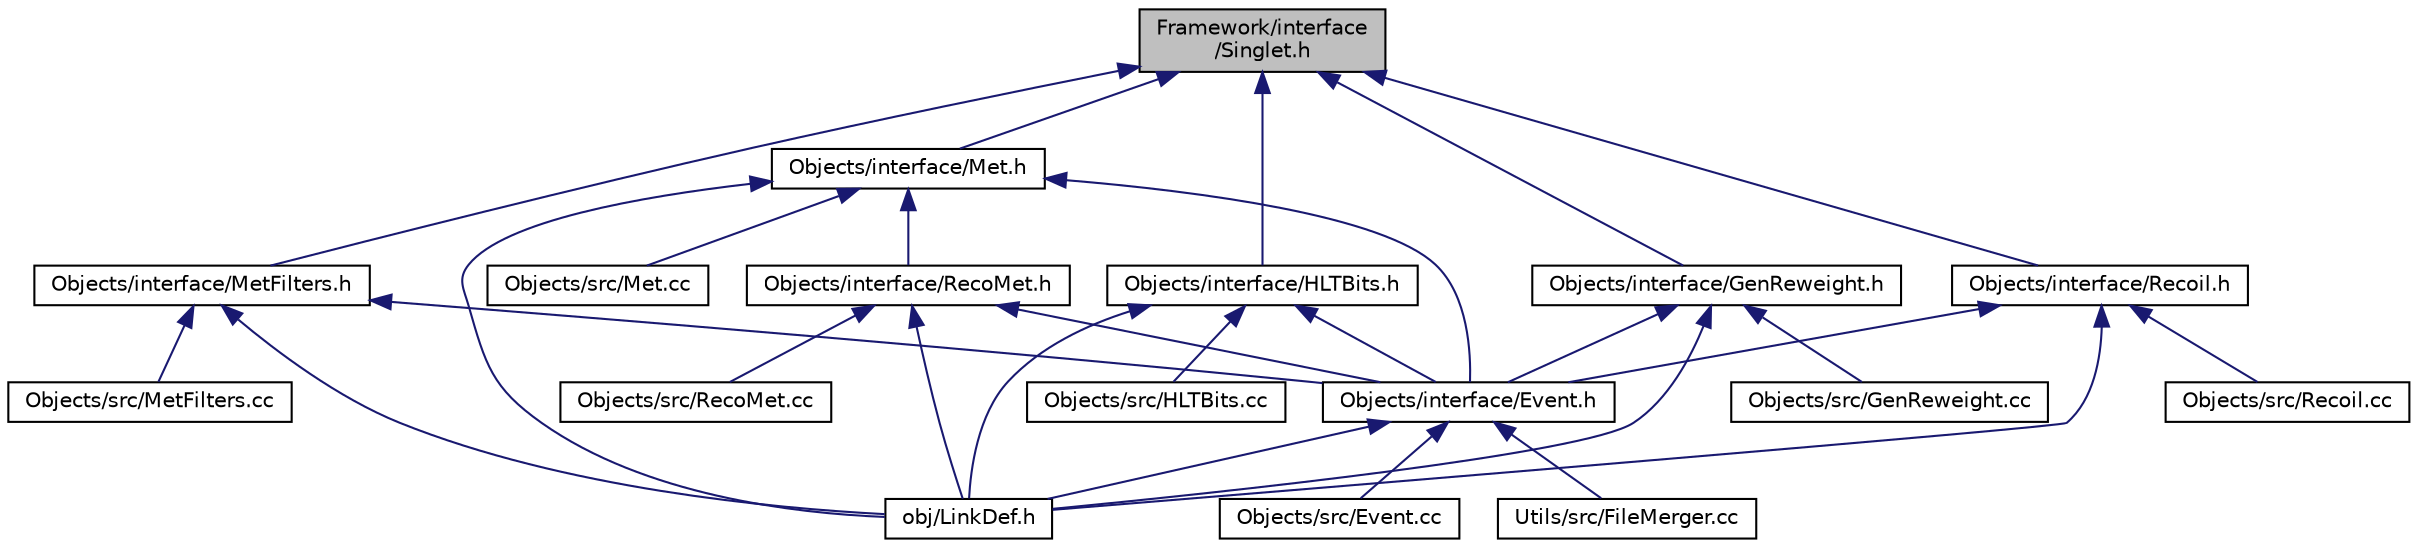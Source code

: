 digraph "Framework/interface/Singlet.h"
{
 // INTERACTIVE_SVG=YES
  edge [fontname="Helvetica",fontsize="10",labelfontname="Helvetica",labelfontsize="10"];
  node [fontname="Helvetica",fontsize="10",shape=record];
  Node1 [label="Framework/interface\l/Singlet.h",height=0.2,width=0.4,color="black", fillcolor="grey75", style="filled" fontcolor="black"];
  Node1 -> Node2 [dir="back",color="midnightblue",fontsize="10",style="solid"];
  Node2 [label="Objects/interface/Met.h",height=0.2,width=0.4,color="black", fillcolor="white", style="filled",URL="$Met_8h.html"];
  Node2 -> Node3 [dir="back",color="midnightblue",fontsize="10",style="solid"];
  Node3 [label="obj/LinkDef.h",height=0.2,width=0.4,color="black", fillcolor="white", style="filled",URL="$LinkDef_8h.html"];
  Node2 -> Node4 [dir="back",color="midnightblue",fontsize="10",style="solid"];
  Node4 [label="Objects/interface/RecoMet.h",height=0.2,width=0.4,color="black", fillcolor="white", style="filled",URL="$RecoMet_8h.html"];
  Node4 -> Node3 [dir="back",color="midnightblue",fontsize="10",style="solid"];
  Node4 -> Node5 [dir="back",color="midnightblue",fontsize="10",style="solid"];
  Node5 [label="Objects/interface/Event.h",height=0.2,width=0.4,color="black", fillcolor="white", style="filled",URL="$Event_8h.html"];
  Node5 -> Node3 [dir="back",color="midnightblue",fontsize="10",style="solid"];
  Node5 -> Node6 [dir="back",color="midnightblue",fontsize="10",style="solid"];
  Node6 [label="Objects/src/Event.cc",height=0.2,width=0.4,color="black", fillcolor="white", style="filled",URL="$Event_8cc.html"];
  Node5 -> Node7 [dir="back",color="midnightblue",fontsize="10",style="solid"];
  Node7 [label="Utils/src/FileMerger.cc",height=0.2,width=0.4,color="black", fillcolor="white", style="filled",URL="$FileMerger_8cc.html"];
  Node4 -> Node8 [dir="back",color="midnightblue",fontsize="10",style="solid"];
  Node8 [label="Objects/src/RecoMet.cc",height=0.2,width=0.4,color="black", fillcolor="white", style="filled",URL="$RecoMet_8cc.html"];
  Node2 -> Node5 [dir="back",color="midnightblue",fontsize="10",style="solid"];
  Node2 -> Node9 [dir="back",color="midnightblue",fontsize="10",style="solid"];
  Node9 [label="Objects/src/Met.cc",height=0.2,width=0.4,color="black", fillcolor="white", style="filled",URL="$Met_8cc.html"];
  Node1 -> Node10 [dir="back",color="midnightblue",fontsize="10",style="solid"];
  Node10 [label="Objects/interface/MetFilters.h",height=0.2,width=0.4,color="black", fillcolor="white", style="filled",URL="$MetFilters_8h.html"];
  Node10 -> Node3 [dir="back",color="midnightblue",fontsize="10",style="solid"];
  Node10 -> Node5 [dir="back",color="midnightblue",fontsize="10",style="solid"];
  Node10 -> Node11 [dir="back",color="midnightblue",fontsize="10",style="solid"];
  Node11 [label="Objects/src/MetFilters.cc",height=0.2,width=0.4,color="black", fillcolor="white", style="filled",URL="$MetFilters_8cc.html"];
  Node1 -> Node12 [dir="back",color="midnightblue",fontsize="10",style="solid"];
  Node12 [label="Objects/interface/HLTBits.h",height=0.2,width=0.4,color="black", fillcolor="white", style="filled",URL="$HLTBits_8h.html"];
  Node12 -> Node3 [dir="back",color="midnightblue",fontsize="10",style="solid"];
  Node12 -> Node5 [dir="back",color="midnightblue",fontsize="10",style="solid"];
  Node12 -> Node13 [dir="back",color="midnightblue",fontsize="10",style="solid"];
  Node13 [label="Objects/src/HLTBits.cc",height=0.2,width=0.4,color="black", fillcolor="white", style="filled",URL="$HLTBits_8cc.html"];
  Node1 -> Node14 [dir="back",color="midnightblue",fontsize="10",style="solid"];
  Node14 [label="Objects/interface/GenReweight.h",height=0.2,width=0.4,color="black", fillcolor="white", style="filled",URL="$GenReweight_8h.html"];
  Node14 -> Node3 [dir="back",color="midnightblue",fontsize="10",style="solid"];
  Node14 -> Node5 [dir="back",color="midnightblue",fontsize="10",style="solid"];
  Node14 -> Node15 [dir="back",color="midnightblue",fontsize="10",style="solid"];
  Node15 [label="Objects/src/GenReweight.cc",height=0.2,width=0.4,color="black", fillcolor="white", style="filled",URL="$GenReweight_8cc.html"];
  Node1 -> Node16 [dir="back",color="midnightblue",fontsize="10",style="solid"];
  Node16 [label="Objects/interface/Recoil.h",height=0.2,width=0.4,color="black", fillcolor="white", style="filled",URL="$Recoil_8h.html"];
  Node16 -> Node3 [dir="back",color="midnightblue",fontsize="10",style="solid"];
  Node16 -> Node5 [dir="back",color="midnightblue",fontsize="10",style="solid"];
  Node16 -> Node17 [dir="back",color="midnightblue",fontsize="10",style="solid"];
  Node17 [label="Objects/src/Recoil.cc",height=0.2,width=0.4,color="black", fillcolor="white", style="filled",URL="$Recoil_8cc.html"];
}
